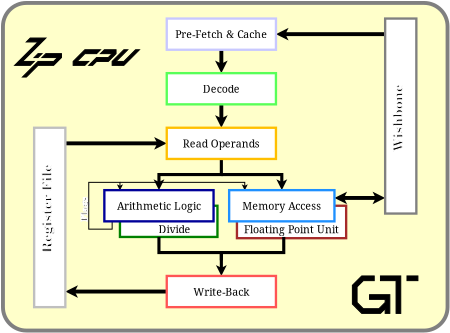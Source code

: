 <?xml version="1.0" encoding="UTF-8"?>
<dia:diagram xmlns:dia="http://www.lysator.liu.se/~alla/dia/">
  <dia:layer name="Background" visible="true" active="true">
    <dia:group>
      <dia:object type="Standard - Box" version="0" id="O0">
        <dia:attribute name="obj_pos">
          <dia:point val="0,0"/>
        </dia:attribute>
        <dia:attribute name="obj_bb">
          <dia:rectangle val="-0.25,-0.25;57.25,42.25"/>
        </dia:attribute>
        <dia:attribute name="elem_corner">
          <dia:point val="0,0"/>
        </dia:attribute>
        <dia:attribute name="elem_width">
          <dia:real val="57"/>
        </dia:attribute>
        <dia:attribute name="elem_height">
          <dia:real val="42"/>
        </dia:attribute>
        <dia:attribute name="border_width">
          <dia:real val="0.5"/>
        </dia:attribute>
        <dia:attribute name="border_color">
          <dia:color val="#808080"/>
        </dia:attribute>
        <dia:attribute name="inner_color">
          <dia:color val="#ffffca"/>
        </dia:attribute>
        <dia:attribute name="show_background">
          <dia:boolean val="true"/>
        </dia:attribute>
        <dia:attribute name="corner_radius">
          <dia:real val="3"/>
        </dia:attribute>
      </dia:object>
      <dia:object type="Standard - Box" version="0" id="O1">
        <dia:attribute name="obj_pos">
          <dia:point val="15,26"/>
        </dia:attribute>
        <dia:attribute name="obj_bb">
          <dia:rectangle val="14.85,25.85;27.65,30.15"/>
        </dia:attribute>
        <dia:attribute name="elem_corner">
          <dia:point val="15,26"/>
        </dia:attribute>
        <dia:attribute name="elem_width">
          <dia:real val="12.5"/>
        </dia:attribute>
        <dia:attribute name="elem_height">
          <dia:real val="4"/>
        </dia:attribute>
        <dia:attribute name="border_width">
          <dia:real val="0.3"/>
        </dia:attribute>
        <dia:attribute name="border_color">
          <dia:color val="#008000"/>
        </dia:attribute>
        <dia:attribute name="show_background">
          <dia:boolean val="true"/>
        </dia:attribute>
      </dia:object>
      <dia:object type="Standard - Outline" version="0" id="O2">
        <dia:attribute name="obj_pos">
          <dia:point val="10,28"/>
        </dia:attribute>
        <dia:attribute name="obj_bb">
          <dia:rectangle val="10,24.917;11.062,28"/>
        </dia:attribute>
        <dia:attribute name="meta">
          <dia:composite type="dict"/>
        </dia:attribute>
        <dia:attribute name="name">
          <dia:string>#Flags#</dia:string>
        </dia:attribute>
        <dia:attribute name="rotation">
          <dia:real val="90"/>
        </dia:attribute>
        <dia:attribute name="text_font">
          <dia:font family="Century Schoolbook L" style="48" name="Courier"/>
        </dia:attribute>
        <dia:attribute name="text_height">
          <dia:real val="1.129"/>
        </dia:attribute>
        <dia:attribute name="line_width">
          <dia:real val="0"/>
        </dia:attribute>
        <dia:attribute name="line_colour">
          <dia:color val="#ffffff"/>
        </dia:attribute>
        <dia:attribute name="fill_colour">
          <dia:color val="#000000"/>
        </dia:attribute>
        <dia:attribute name="show_background">
          <dia:boolean val="true"/>
        </dia:attribute>
      </dia:object>
      <dia:object type="Standard - PolyLine" version="0" id="O3">
        <dia:attribute name="obj_pos">
          <dia:point val="14,28"/>
        </dia:attribute>
        <dia:attribute name="obj_bb">
          <dia:rectangle val="10.95,22.95;15.362,29.05"/>
        </dia:attribute>
        <dia:attribute name="poly_points">
          <dia:point val="14,28"/>
          <dia:point val="14,29"/>
          <dia:point val="11,29"/>
          <dia:point val="11,23"/>
          <dia:point val="15,23"/>
          <dia:point val="15,24"/>
        </dia:attribute>
        <dia:attribute name="end_arrow">
          <dia:enum val="22"/>
        </dia:attribute>
        <dia:attribute name="end_arrow_length">
          <dia:real val="0.5"/>
        </dia:attribute>
        <dia:attribute name="end_arrow_width">
          <dia:real val="0.5"/>
        </dia:attribute>
      </dia:object>
      <dia:object type="Standard - PolyLine" version="0" id="O4">
        <dia:attribute name="obj_pos">
          <dia:point val="15,23"/>
        </dia:attribute>
        <dia:attribute name="obj_bb">
          <dia:rectangle val="14.95,22.95;31.362,24.112"/>
        </dia:attribute>
        <dia:attribute name="poly_points">
          <dia:point val="15,23"/>
          <dia:point val="31,23"/>
          <dia:point val="31,24"/>
        </dia:attribute>
        <dia:attribute name="end_arrow">
          <dia:enum val="22"/>
        </dia:attribute>
        <dia:attribute name="end_arrow_length">
          <dia:real val="0.5"/>
        </dia:attribute>
        <dia:attribute name="end_arrow_width">
          <dia:real val="0.5"/>
        </dia:attribute>
      </dia:object>
      <dia:object type="Standard - Line" version="0" id="O5">
        <dia:attribute name="obj_pos">
          <dia:point val="28,6"/>
        </dia:attribute>
        <dia:attribute name="obj_bb">
          <dia:rectangle val="27.191,5.75;28.809,9.559"/>
        </dia:attribute>
        <dia:attribute name="conn_endpoints">
          <dia:point val="28,6"/>
          <dia:point val="28,9"/>
        </dia:attribute>
        <dia:attribute name="numcp">
          <dia:int val="1"/>
        </dia:attribute>
        <dia:attribute name="line_width">
          <dia:real val="0.5"/>
        </dia:attribute>
        <dia:attribute name="end_arrow">
          <dia:enum val="22"/>
        </dia:attribute>
        <dia:attribute name="end_arrow_length">
          <dia:real val="0.5"/>
        </dia:attribute>
        <dia:attribute name="end_arrow_width">
          <dia:real val="0.5"/>
        </dia:attribute>
        <dia:connections>
          <dia:connection handle="0" to="O22" connection="6"/>
          <dia:connection handle="1" to="O20" connection="1"/>
        </dia:connections>
      </dia:object>
      <dia:object type="Standard - Line" version="0" id="O6">
        <dia:attribute name="obj_pos">
          <dia:point val="28,13"/>
        </dia:attribute>
        <dia:attribute name="obj_bb">
          <dia:rectangle val="27.191,12.75;28.809,16.559"/>
        </dia:attribute>
        <dia:attribute name="conn_endpoints">
          <dia:point val="28,13"/>
          <dia:point val="28,16"/>
        </dia:attribute>
        <dia:attribute name="numcp">
          <dia:int val="1"/>
        </dia:attribute>
        <dia:attribute name="line_width">
          <dia:real val="0.5"/>
        </dia:attribute>
        <dia:attribute name="end_arrow">
          <dia:enum val="22"/>
        </dia:attribute>
        <dia:attribute name="end_arrow_length">
          <dia:real val="0.5"/>
        </dia:attribute>
        <dia:attribute name="end_arrow_width">
          <dia:real val="0.5"/>
        </dia:attribute>
        <dia:connections>
          <dia:connection handle="0" to="O20" connection="6"/>
          <dia:connection handle="1" to="O18" connection="1"/>
        </dia:connections>
      </dia:object>
      <dia:object type="Standard - ZigZagLine" version="1" id="O7">
        <dia:attribute name="obj_pos">
          <dia:point val="28,20"/>
        </dia:attribute>
        <dia:attribute name="obj_bb">
          <dia:rectangle val="19.303,19.8;28.2,24.447"/>
        </dia:attribute>
        <dia:attribute name="orth_points">
          <dia:point val="28,20"/>
          <dia:point val="28,22"/>
          <dia:point val="20,22"/>
          <dia:point val="20,24"/>
        </dia:attribute>
        <dia:attribute name="orth_orient">
          <dia:enum val="1"/>
          <dia:enum val="0"/>
          <dia:enum val="1"/>
        </dia:attribute>
        <dia:attribute name="autorouting">
          <dia:boolean val="true"/>
        </dia:attribute>
        <dia:attribute name="line_width">
          <dia:real val="0.4"/>
        </dia:attribute>
        <dia:attribute name="end_arrow">
          <dia:enum val="22"/>
        </dia:attribute>
        <dia:attribute name="end_arrow_length">
          <dia:real val="0.5"/>
        </dia:attribute>
        <dia:attribute name="end_arrow_width">
          <dia:real val="0.5"/>
        </dia:attribute>
        <dia:connections>
          <dia:connection handle="0" to="O18" connection="6"/>
          <dia:connection handle="1" to="O14" connection="1"/>
        </dia:connections>
      </dia:object>
      <dia:object type="Standard - ZigZagLine" version="1" id="O8">
        <dia:attribute name="obj_pos">
          <dia:point val="28,22"/>
        </dia:attribute>
        <dia:attribute name="obj_bb">
          <dia:rectangle val="28,21.8;36.447,24.447"/>
        </dia:attribute>
        <dia:attribute name="orth_points">
          <dia:point val="28,22"/>
          <dia:point val="28,22"/>
          <dia:point val="35.75,22"/>
          <dia:point val="35.75,24"/>
        </dia:attribute>
        <dia:attribute name="orth_orient">
          <dia:enum val="1"/>
          <dia:enum val="0"/>
          <dia:enum val="1"/>
        </dia:attribute>
        <dia:attribute name="autorouting">
          <dia:boolean val="false"/>
        </dia:attribute>
        <dia:attribute name="line_width">
          <dia:real val="0.4"/>
        </dia:attribute>
        <dia:attribute name="end_arrow">
          <dia:enum val="22"/>
        </dia:attribute>
        <dia:attribute name="end_arrow_length">
          <dia:real val="0.5"/>
        </dia:attribute>
        <dia:attribute name="end_arrow_width">
          <dia:real val="0.5"/>
        </dia:attribute>
        <dia:connections>
          <dia:connection handle="1" to="O41" connection="1"/>
        </dia:connections>
      </dia:object>
      <dia:object type="Standard - ZigZagLine" version="1" id="O9">
        <dia:attribute name="obj_pos">
          <dia:point val="20,30"/>
        </dia:attribute>
        <dia:attribute name="obj_bb">
          <dia:rectangle val="19.8,29.8;28.697,35.447"/>
        </dia:attribute>
        <dia:attribute name="orth_points">
          <dia:point val="20,30"/>
          <dia:point val="20,32"/>
          <dia:point val="28,32"/>
          <dia:point val="28,35"/>
        </dia:attribute>
        <dia:attribute name="orth_orient">
          <dia:enum val="1"/>
          <dia:enum val="0"/>
          <dia:enum val="1"/>
        </dia:attribute>
        <dia:attribute name="autorouting">
          <dia:boolean val="false"/>
        </dia:attribute>
        <dia:attribute name="line_width">
          <dia:real val="0.4"/>
        </dia:attribute>
        <dia:attribute name="end_arrow">
          <dia:enum val="22"/>
        </dia:attribute>
        <dia:attribute name="end_arrow_length">
          <dia:real val="0.5"/>
        </dia:attribute>
        <dia:attribute name="end_arrow_width">
          <dia:real val="0.5"/>
        </dia:attribute>
      </dia:object>
      <dia:object type="Standard - Line" version="0" id="O10">
        <dia:attribute name="obj_pos">
          <dia:point val="21,37"/>
        </dia:attribute>
        <dia:attribute name="obj_bb">
          <dia:rectangle val="7.441,36.191;21.25,37.809"/>
        </dia:attribute>
        <dia:attribute name="conn_endpoints">
          <dia:point val="21,37"/>
          <dia:point val="8,37"/>
        </dia:attribute>
        <dia:attribute name="numcp">
          <dia:int val="1"/>
        </dia:attribute>
        <dia:attribute name="line_width">
          <dia:real val="0.5"/>
        </dia:attribute>
        <dia:attribute name="end_arrow">
          <dia:enum val="22"/>
        </dia:attribute>
        <dia:attribute name="end_arrow_length">
          <dia:real val="0.5"/>
        </dia:attribute>
        <dia:attribute name="end_arrow_width">
          <dia:real val="0.5"/>
        </dia:attribute>
        <dia:connections>
          <dia:connection handle="0" to="O16" connection="3"/>
        </dia:connections>
      </dia:object>
      <dia:object type="Standard - Line" version="0" id="O11">
        <dia:attribute name="obj_pos">
          <dia:point val="8,18"/>
        </dia:attribute>
        <dia:attribute name="obj_bb">
          <dia:rectangle val="7.75,17.191;21.559,18.809"/>
        </dia:attribute>
        <dia:attribute name="conn_endpoints">
          <dia:point val="8,18"/>
          <dia:point val="21,18"/>
        </dia:attribute>
        <dia:attribute name="numcp">
          <dia:int val="1"/>
        </dia:attribute>
        <dia:attribute name="line_width">
          <dia:real val="0.5"/>
        </dia:attribute>
        <dia:attribute name="end_arrow">
          <dia:enum val="22"/>
        </dia:attribute>
        <dia:attribute name="end_arrow_length">
          <dia:real val="0.5"/>
        </dia:attribute>
        <dia:attribute name="end_arrow_width">
          <dia:real val="0.5"/>
        </dia:attribute>
        <dia:connections>
          <dia:connection handle="1" to="O18" connection="3"/>
        </dia:connections>
      </dia:object>
      <dia:object type="Standard - Line" version="0" id="O12">
        <dia:attribute name="obj_pos">
          <dia:point val="49,4"/>
        </dia:attribute>
        <dia:attribute name="obj_bb">
          <dia:rectangle val="34.441,3.191;49.25,4.809"/>
        </dia:attribute>
        <dia:attribute name="conn_endpoints">
          <dia:point val="49,4"/>
          <dia:point val="35,4"/>
        </dia:attribute>
        <dia:attribute name="numcp">
          <dia:int val="1"/>
        </dia:attribute>
        <dia:attribute name="line_width">
          <dia:real val="0.5"/>
        </dia:attribute>
        <dia:attribute name="end_arrow">
          <dia:enum val="22"/>
        </dia:attribute>
        <dia:attribute name="end_arrow_length">
          <dia:real val="0.5"/>
        </dia:attribute>
        <dia:attribute name="end_arrow_width">
          <dia:real val="0.5"/>
        </dia:attribute>
        <dia:connections>
          <dia:connection handle="1" to="O22" connection="4"/>
        </dia:connections>
      </dia:object>
      <dia:object type="Standard - Line" version="0" id="O13">
        <dia:attribute name="obj_pos">
          <dia:point val="49,25"/>
        </dia:attribute>
        <dia:attribute name="obj_bb">
          <dia:rectangle val="42.25,24.191;49.25,25.809"/>
        </dia:attribute>
        <dia:attribute name="conn_endpoints">
          <dia:point val="49,25"/>
          <dia:point val="42.5,25"/>
        </dia:attribute>
        <dia:attribute name="numcp">
          <dia:int val="1"/>
        </dia:attribute>
        <dia:attribute name="line_width">
          <dia:real val="0.5"/>
        </dia:attribute>
        <dia:attribute name="start_arrow">
          <dia:enum val="22"/>
        </dia:attribute>
        <dia:attribute name="start_arrow_length">
          <dia:real val="0.5"/>
        </dia:attribute>
        <dia:attribute name="start_arrow_width">
          <dia:real val="0.5"/>
        </dia:attribute>
        <dia:attribute name="end_arrow">
          <dia:enum val="22"/>
        </dia:attribute>
        <dia:attribute name="end_arrow_length">
          <dia:real val="0.5"/>
        </dia:attribute>
        <dia:attribute name="end_arrow_width">
          <dia:real val="0.5"/>
        </dia:attribute>
      </dia:object>
      <dia:object type="Standard - Box" version="0" id="O14">
        <dia:attribute name="obj_pos">
          <dia:point val="13,24"/>
        </dia:attribute>
        <dia:attribute name="obj_bb">
          <dia:rectangle val="12.85,23.85;27.15,28.15"/>
        </dia:attribute>
        <dia:attribute name="elem_corner">
          <dia:point val="13,24"/>
        </dia:attribute>
        <dia:attribute name="elem_width">
          <dia:real val="14"/>
        </dia:attribute>
        <dia:attribute name="elem_height">
          <dia:real val="4"/>
        </dia:attribute>
        <dia:attribute name="border_width">
          <dia:real val="0.3"/>
        </dia:attribute>
        <dia:attribute name="border_color">
          <dia:color val="#000099"/>
        </dia:attribute>
        <dia:attribute name="show_background">
          <dia:boolean val="true"/>
        </dia:attribute>
      </dia:object>
      <dia:object type="Standard - Text" version="1" id="O15">
        <dia:attribute name="obj_pos">
          <dia:point val="20,26"/>
        </dia:attribute>
        <dia:attribute name="obj_bb">
          <dia:rectangle val="14.25,25.211;25.75,26.789"/>
        </dia:attribute>
        <dia:attribute name="text">
          <dia:composite type="text">
            <dia:attribute name="string">
              <dia:string>#Arithmetic Logic#</dia:string>
            </dia:attribute>
            <dia:attribute name="font">
              <dia:font family="serif" style="0" name="Times-Roman"/>
            </dia:attribute>
            <dia:attribute name="height">
              <dia:real val="1.693"/>
            </dia:attribute>
            <dia:attribute name="pos">
              <dia:point val="20,26.469"/>
            </dia:attribute>
            <dia:attribute name="color">
              <dia:color val="#000000"/>
            </dia:attribute>
            <dia:attribute name="alignment">
              <dia:enum val="1"/>
            </dia:attribute>
          </dia:composite>
        </dia:attribute>
        <dia:attribute name="valign">
          <dia:enum val="2"/>
        </dia:attribute>
        <dia:connections>
          <dia:connection handle="0" to="O14" connection="8"/>
        </dia:connections>
      </dia:object>
      <dia:object type="Standard - Box" version="0" id="O16">
        <dia:attribute name="obj_pos">
          <dia:point val="21,35"/>
        </dia:attribute>
        <dia:attribute name="obj_bb">
          <dia:rectangle val="20.85,34.85;35.15,39.15"/>
        </dia:attribute>
        <dia:attribute name="elem_corner">
          <dia:point val="21,35"/>
        </dia:attribute>
        <dia:attribute name="elem_width">
          <dia:real val="14"/>
        </dia:attribute>
        <dia:attribute name="elem_height">
          <dia:real val="4"/>
        </dia:attribute>
        <dia:attribute name="border_width">
          <dia:real val="0.3"/>
        </dia:attribute>
        <dia:attribute name="border_color">
          <dia:color val="#ff5454"/>
        </dia:attribute>
        <dia:attribute name="show_background">
          <dia:boolean val="true"/>
        </dia:attribute>
      </dia:object>
      <dia:object type="Standard - Text" version="1" id="O17">
        <dia:attribute name="obj_pos">
          <dia:point val="28,37"/>
        </dia:attribute>
        <dia:attribute name="obj_bb">
          <dia:rectangle val="24.198,36.211;31.802,37.789"/>
        </dia:attribute>
        <dia:attribute name="text">
          <dia:composite type="text">
            <dia:attribute name="string">
              <dia:string>#Write-Back#</dia:string>
            </dia:attribute>
            <dia:attribute name="font">
              <dia:font family="serif" style="0" name="Times-Roman"/>
            </dia:attribute>
            <dia:attribute name="height">
              <dia:real val="1.693"/>
            </dia:attribute>
            <dia:attribute name="pos">
              <dia:point val="28,37.469"/>
            </dia:attribute>
            <dia:attribute name="color">
              <dia:color val="#000000"/>
            </dia:attribute>
            <dia:attribute name="alignment">
              <dia:enum val="1"/>
            </dia:attribute>
          </dia:composite>
        </dia:attribute>
        <dia:attribute name="valign">
          <dia:enum val="2"/>
        </dia:attribute>
        <dia:connections>
          <dia:connection handle="0" to="O16" connection="8"/>
        </dia:connections>
      </dia:object>
      <dia:object type="Standard - Box" version="0" id="O18">
        <dia:attribute name="obj_pos">
          <dia:point val="21,16"/>
        </dia:attribute>
        <dia:attribute name="obj_bb">
          <dia:rectangle val="20.85,15.85;35.15,20.15"/>
        </dia:attribute>
        <dia:attribute name="elem_corner">
          <dia:point val="21,16"/>
        </dia:attribute>
        <dia:attribute name="elem_width">
          <dia:real val="14"/>
        </dia:attribute>
        <dia:attribute name="elem_height">
          <dia:real val="4"/>
        </dia:attribute>
        <dia:attribute name="border_width">
          <dia:real val="0.3"/>
        </dia:attribute>
        <dia:attribute name="border_color">
          <dia:color val="#ffbf00"/>
        </dia:attribute>
        <dia:attribute name="show_background">
          <dia:boolean val="true"/>
        </dia:attribute>
      </dia:object>
      <dia:object type="Standard - Text" version="1" id="O19">
        <dia:attribute name="obj_pos">
          <dia:point val="28,18"/>
        </dia:attribute>
        <dia:attribute name="obj_bb">
          <dia:rectangle val="22.701,17.211;33.299,18.789"/>
        </dia:attribute>
        <dia:attribute name="text">
          <dia:composite type="text">
            <dia:attribute name="string">
              <dia:string>#Read Operands#</dia:string>
            </dia:attribute>
            <dia:attribute name="font">
              <dia:font family="serif" style="0" name="Times-Roman"/>
            </dia:attribute>
            <dia:attribute name="height">
              <dia:real val="1.693"/>
            </dia:attribute>
            <dia:attribute name="pos">
              <dia:point val="28,18.469"/>
            </dia:attribute>
            <dia:attribute name="color">
              <dia:color val="#000000"/>
            </dia:attribute>
            <dia:attribute name="alignment">
              <dia:enum val="1"/>
            </dia:attribute>
          </dia:composite>
        </dia:attribute>
        <dia:attribute name="valign">
          <dia:enum val="2"/>
        </dia:attribute>
        <dia:connections>
          <dia:connection handle="0" to="O18" connection="8"/>
        </dia:connections>
      </dia:object>
      <dia:object type="Standard - Box" version="0" id="O20">
        <dia:attribute name="obj_pos">
          <dia:point val="21,9"/>
        </dia:attribute>
        <dia:attribute name="obj_bb">
          <dia:rectangle val="20.85,8.85;35.15,13.15"/>
        </dia:attribute>
        <dia:attribute name="elem_corner">
          <dia:point val="21,9"/>
        </dia:attribute>
        <dia:attribute name="elem_width">
          <dia:real val="14"/>
        </dia:attribute>
        <dia:attribute name="elem_height">
          <dia:real val="4"/>
        </dia:attribute>
        <dia:attribute name="border_width">
          <dia:real val="0.3"/>
        </dia:attribute>
        <dia:attribute name="border_color">
          <dia:color val="#58ff58"/>
        </dia:attribute>
        <dia:attribute name="show_background">
          <dia:boolean val="true"/>
        </dia:attribute>
      </dia:object>
      <dia:object type="Standard - Text" version="1" id="O21">
        <dia:attribute name="obj_pos">
          <dia:point val="28,11"/>
        </dia:attribute>
        <dia:attribute name="obj_bb">
          <dia:rectangle val="25.435,10.211;30.565,11.789"/>
        </dia:attribute>
        <dia:attribute name="text">
          <dia:composite type="text">
            <dia:attribute name="string">
              <dia:string>#Decode#</dia:string>
            </dia:attribute>
            <dia:attribute name="font">
              <dia:font family="serif" style="0" name="Times-Roman"/>
            </dia:attribute>
            <dia:attribute name="height">
              <dia:real val="1.693"/>
            </dia:attribute>
            <dia:attribute name="pos">
              <dia:point val="28,11.469"/>
            </dia:attribute>
            <dia:attribute name="color">
              <dia:color val="#000000"/>
            </dia:attribute>
            <dia:attribute name="alignment">
              <dia:enum val="1"/>
            </dia:attribute>
          </dia:composite>
        </dia:attribute>
        <dia:attribute name="valign">
          <dia:enum val="2"/>
        </dia:attribute>
        <dia:connections>
          <dia:connection handle="0" to="O20" connection="8"/>
        </dia:connections>
      </dia:object>
      <dia:object type="Standard - Box" version="0" id="O22">
        <dia:attribute name="obj_pos">
          <dia:point val="21,2"/>
        </dia:attribute>
        <dia:attribute name="obj_bb">
          <dia:rectangle val="20.85,1.85;35.15,6.15"/>
        </dia:attribute>
        <dia:attribute name="elem_corner">
          <dia:point val="21,2"/>
        </dia:attribute>
        <dia:attribute name="elem_width">
          <dia:real val="14"/>
        </dia:attribute>
        <dia:attribute name="elem_height">
          <dia:real val="4"/>
        </dia:attribute>
        <dia:attribute name="border_width">
          <dia:real val="0.3"/>
        </dia:attribute>
        <dia:attribute name="border_color">
          <dia:color val="#c8c8ff"/>
        </dia:attribute>
        <dia:attribute name="show_background">
          <dia:boolean val="true"/>
        </dia:attribute>
      </dia:object>
      <dia:object type="Standard - Text" version="1" id="O23">
        <dia:attribute name="obj_pos">
          <dia:point val="28,4"/>
        </dia:attribute>
        <dia:attribute name="obj_bb">
          <dia:rectangle val="21.497,3.211;34.502,4.789"/>
        </dia:attribute>
        <dia:attribute name="text">
          <dia:composite type="text">
            <dia:attribute name="string">
              <dia:string>#Pre-Fetch &amp; Cache#</dia:string>
            </dia:attribute>
            <dia:attribute name="font">
              <dia:font family="serif" style="0" name="Times-Roman"/>
            </dia:attribute>
            <dia:attribute name="height">
              <dia:real val="1.693"/>
            </dia:attribute>
            <dia:attribute name="pos">
              <dia:point val="28,4.469"/>
            </dia:attribute>
            <dia:attribute name="color">
              <dia:color val="#000000"/>
            </dia:attribute>
            <dia:attribute name="alignment">
              <dia:enum val="1"/>
            </dia:attribute>
          </dia:composite>
        </dia:attribute>
        <dia:attribute name="valign">
          <dia:enum val="2"/>
        </dia:attribute>
        <dia:connections>
          <dia:connection handle="0" to="O22" connection="8"/>
        </dia:connections>
      </dia:object>
      <dia:object type="Standard - Box" version="0" id="O24">
        <dia:attribute name="obj_pos">
          <dia:point val="49,2"/>
        </dia:attribute>
        <dia:attribute name="obj_bb">
          <dia:rectangle val="48.85,1.85;53.15,27.15"/>
        </dia:attribute>
        <dia:attribute name="elem_corner">
          <dia:point val="49,2"/>
        </dia:attribute>
        <dia:attribute name="elem_width">
          <dia:real val="4"/>
        </dia:attribute>
        <dia:attribute name="elem_height">
          <dia:real val="25"/>
        </dia:attribute>
        <dia:attribute name="border_width">
          <dia:real val="0.3"/>
        </dia:attribute>
        <dia:attribute name="border_color">
          <dia:color val="#808080"/>
        </dia:attribute>
        <dia:attribute name="show_background">
          <dia:boolean val="true"/>
        </dia:attribute>
      </dia:object>
      <dia:object type="Standard - Outline" version="0" id="O25">
        <dia:attribute name="obj_pos">
          <dia:point val="50,19"/>
        </dia:attribute>
        <dia:attribute name="obj_bb">
          <dia:rectangle val="50,10.549;51.281,19"/>
        </dia:attribute>
        <dia:attribute name="meta">
          <dia:composite type="dict"/>
        </dia:attribute>
        <dia:attribute name="name">
          <dia:string>#Wishbone#</dia:string>
        </dia:attribute>
        <dia:attribute name="rotation">
          <dia:real val="90"/>
        </dia:attribute>
        <dia:attribute name="text_font">
          <dia:font family="Century Schoolbook L" style="48" name="Courier"/>
        </dia:attribute>
        <dia:attribute name="text_height">
          <dia:real val="1.693"/>
        </dia:attribute>
        <dia:attribute name="line_width">
          <dia:real val="0"/>
        </dia:attribute>
        <dia:attribute name="line_colour">
          <dia:color val="#ffffff"/>
        </dia:attribute>
        <dia:attribute name="fill_colour">
          <dia:color val="#000000"/>
        </dia:attribute>
        <dia:attribute name="show_background">
          <dia:boolean val="true"/>
        </dia:attribute>
      </dia:object>
      <dia:object type="Standard - Box" version="0" id="O26">
        <dia:attribute name="obj_pos">
          <dia:point val="4,16"/>
        </dia:attribute>
        <dia:attribute name="obj_bb">
          <dia:rectangle val="3.85,15.85;8.15,39.15"/>
        </dia:attribute>
        <dia:attribute name="elem_corner">
          <dia:point val="4,16"/>
        </dia:attribute>
        <dia:attribute name="elem_width">
          <dia:real val="4"/>
        </dia:attribute>
        <dia:attribute name="elem_height">
          <dia:real val="23"/>
        </dia:attribute>
        <dia:attribute name="border_width">
          <dia:real val="0.3"/>
        </dia:attribute>
        <dia:attribute name="border_color">
          <dia:color val="#bfbfbf"/>
        </dia:attribute>
        <dia:attribute name="show_background">
          <dia:boolean val="true"/>
        </dia:attribute>
      </dia:object>
      <dia:object type="Standard - Outline" version="0" id="O27">
        <dia:attribute name="obj_pos">
          <dia:point val="5,32"/>
        </dia:attribute>
        <dia:attribute name="obj_bb">
          <dia:rectangle val="5,20.797;6.594,32"/>
        </dia:attribute>
        <dia:attribute name="meta">
          <dia:composite type="dict"/>
        </dia:attribute>
        <dia:attribute name="name">
          <dia:string>#Register File#</dia:string>
        </dia:attribute>
        <dia:attribute name="rotation">
          <dia:real val="90"/>
        </dia:attribute>
        <dia:attribute name="text_font">
          <dia:font family="Century Schoolbook L" style="48" name="Courier"/>
        </dia:attribute>
        <dia:attribute name="text_height">
          <dia:real val="1.693"/>
        </dia:attribute>
        <dia:attribute name="line_width">
          <dia:real val="0"/>
        </dia:attribute>
        <dia:attribute name="line_colour">
          <dia:color val="#ffffff"/>
        </dia:attribute>
        <dia:attribute name="fill_colour">
          <dia:color val="#000000"/>
        </dia:attribute>
        <dia:attribute name="show_background">
          <dia:boolean val="true"/>
        </dia:attribute>
      </dia:object>
      <dia:object type="Standard - Polygon" version="0" id="O28">
        <dia:attribute name="obj_pos">
          <dia:point val="3,5"/>
        </dia:attribute>
        <dia:attribute name="obj_bb">
          <dia:rectangle val="1.379,4.45;5.621,8.05"/>
        </dia:attribute>
        <dia:attribute name="poly_points">
          <dia:point val="3,5"/>
          <dia:point val="3.5,4.5"/>
          <dia:point val="5.5,4.5"/>
          <dia:point val="2.5,7.5"/>
          <dia:point val="4,7.5"/>
          <dia:point val="3.5,8"/>
          <dia:point val="1.5,8"/>
          <dia:point val="4.5,5"/>
        </dia:attribute>
        <dia:attribute name="line_width">
          <dia:real val="0.1"/>
        </dia:attribute>
        <dia:attribute name="inner_color">
          <dia:color val="#000000"/>
        </dia:attribute>
        <dia:attribute name="show_background">
          <dia:boolean val="true"/>
        </dia:attribute>
      </dia:object>
      <dia:object type="Standard - Polygon" version="0" id="O29">
        <dia:attribute name="obj_pos">
          <dia:point val="4.5,6.5"/>
        </dia:attribute>
        <dia:attribute name="obj_bb">
          <dia:rectangle val="3.879,6.45;5.121,7.05"/>
        </dia:attribute>
        <dia:attribute name="poly_points">
          <dia:point val="4.5,6.5"/>
          <dia:point val="5,6.5"/>
          <dia:point val="4.5,7"/>
          <dia:point val="4,7"/>
        </dia:attribute>
        <dia:attribute name="line_width">
          <dia:real val="0.1"/>
        </dia:attribute>
        <dia:attribute name="inner_color">
          <dia:color val="#000000"/>
        </dia:attribute>
        <dia:attribute name="show_background">
          <dia:boolean val="true"/>
        </dia:attribute>
      </dia:object>
      <dia:object type="Standard - Polygon" version="0" id="O30">
        <dia:attribute name="obj_pos">
          <dia:point val="4.5,7.5"/>
        </dia:attribute>
        <dia:attribute name="obj_bb">
          <dia:rectangle val="2.379,6.45;7.55,9.55"/>
        </dia:attribute>
        <dia:attribute name="poly_points">
          <dia:point val="4.5,7.5"/>
          <dia:point val="6,7.5"/>
          <dia:point val="6.5,7.5"/>
          <dia:point val="7,7"/>
          <dia:point val="5,7"/>
          <dia:point val="5.5,6.5"/>
          <dia:point val="7.5,6.5"/>
          <dia:point val="7.5,7"/>
          <dia:point val="6.5,8"/>
          <dia:point val="4.5,8"/>
          <dia:point val="3,9.5"/>
          <dia:point val="2.5,9.5"/>
        </dia:attribute>
        <dia:attribute name="line_width">
          <dia:real val="0.1"/>
        </dia:attribute>
        <dia:attribute name="inner_color">
          <dia:color val="#000000"/>
        </dia:attribute>
        <dia:attribute name="show_background">
          <dia:boolean val="true"/>
        </dia:attribute>
      </dia:object>
      <dia:object type="Standard - Polygon" version="0" id="O31">
        <dia:attribute name="obj_pos">
          <dia:point val="9,7.5"/>
        </dia:attribute>
        <dia:attribute name="obj_bb">
          <dia:rectangle val="8.95,5.95;12.621,8.05"/>
        </dia:attribute>
        <dia:attribute name="poly_points">
          <dia:point val="9,7.5"/>
          <dia:point val="10.5,6"/>
          <dia:point val="12.5,6"/>
          <dia:point val="12,6.5"/>
          <dia:point val="10.5,6.5"/>
          <dia:point val="9.5,7.5"/>
          <dia:point val="11,7.5"/>
          <dia:point val="10.5,8"/>
          <dia:point val="9,8"/>
        </dia:attribute>
        <dia:attribute name="line_width">
          <dia:real val="0.1"/>
        </dia:attribute>
        <dia:attribute name="inner_color">
          <dia:color val="#000000"/>
        </dia:attribute>
        <dia:attribute name="show_background">
          <dia:boolean val="true"/>
        </dia:attribute>
      </dia:object>
      <dia:object type="Standard - Polygon" version="0" id="O32">
        <dia:attribute name="obj_pos">
          <dia:point val="13,6"/>
        </dia:attribute>
        <dia:attribute name="obj_bb">
          <dia:rectangle val="10.879,5.95;14.55,8.05"/>
        </dia:attribute>
        <dia:attribute name="poly_points">
          <dia:point val="13,6"/>
          <dia:point val="14.5,6"/>
          <dia:point val="14.5,6.5"/>
          <dia:point val="13.5,7.5"/>
          <dia:point val="12,7.5"/>
          <dia:point val="11.5,8"/>
          <dia:point val="11,8"/>
          <dia:point val="12,7"/>
          <dia:point val="13.5,7"/>
          <dia:point val="14,6.5"/>
          <dia:point val="12.5,6.5"/>
        </dia:attribute>
        <dia:attribute name="line_width">
          <dia:real val="0.1"/>
        </dia:attribute>
        <dia:attribute name="inner_color">
          <dia:color val="#000000"/>
        </dia:attribute>
        <dia:attribute name="show_background">
          <dia:boolean val="true"/>
        </dia:attribute>
      </dia:object>
      <dia:object type="Standard - Polygon" version="0" id="O33">
        <dia:attribute name="obj_pos">
          <dia:point val="15.5,6"/>
        </dia:attribute>
        <dia:attribute name="obj_bb">
          <dia:rectangle val="13.95,5.95;17.621,8.05"/>
        </dia:attribute>
        <dia:attribute name="poly_points">
          <dia:point val="15.5,6"/>
          <dia:point val="16,6"/>
          <dia:point val="14.5,7.5"/>
          <dia:point val="15.5,7.5"/>
          <dia:point val="17,6"/>
          <dia:point val="17.5,6"/>
          <dia:point val="15.5,8"/>
          <dia:point val="14,8"/>
          <dia:point val="14,7.5"/>
        </dia:attribute>
        <dia:attribute name="line_width">
          <dia:real val="0.1"/>
        </dia:attribute>
        <dia:attribute name="inner_color">
          <dia:color val="#000000"/>
        </dia:attribute>
        <dia:attribute name="show_background">
          <dia:boolean val="true"/>
        </dia:attribute>
      </dia:object>
      <dia:object type="Standard - Polygon" version="0" id="O34">
        <dia:attribute name="obj_pos">
          <dia:point val="46,35"/>
        </dia:attribute>
        <dia:attribute name="obj_bb">
          <dia:rectangle val="44.75,34.95;49.65,39.85"/>
        </dia:attribute>
        <dia:attribute name="poly_points">
          <dia:point val="46,35"/>
          <dia:point val="47.6,35"/>
          <dia:point val="47.6,35.6"/>
          <dia:point val="46.2,35.6"/>
          <dia:point val="45.4,36.4"/>
          <dia:point val="45.4,38.4"/>
          <dia:point val="46.2,39.2"/>
          <dia:point val="48.2,39.2"/>
          <dia:point val="49,38.4"/>
          <dia:point val="49,38"/>
          <dia:point val="47,38"/>
          <dia:point val="47,37.4"/>
          <dia:point val="49.6,37.4"/>
          <dia:point val="49.6,39.8"/>
          <dia:point val="49,39.8"/>
          <dia:point val="49,39.2"/>
          <dia:point val="48.4,39.8"/>
          <dia:point val="46,39.8"/>
          <dia:point val="44.8,38.6"/>
          <dia:point val="44.8,36.2"/>
        </dia:attribute>
        <dia:attribute name="line_width">
          <dia:real val="0.1"/>
        </dia:attribute>
        <dia:attribute name="inner_color">
          <dia:color val="#000000"/>
        </dia:attribute>
        <dia:attribute name="show_background">
          <dia:boolean val="true"/>
        </dia:attribute>
      </dia:object>
      <dia:object type="Standard - Polygon" version="0" id="O35">
        <dia:attribute name="obj_pos">
          <dia:point val="48.4,35"/>
        </dia:attribute>
        <dia:attribute name="obj_bb">
          <dia:rectangle val="48.35,34.95;51.05,39.85"/>
        </dia:attribute>
        <dia:attribute name="poly_points">
          <dia:point val="48.4,35"/>
          <dia:point val="51,35"/>
          <dia:point val="51,39.8"/>
          <dia:point val="50.4,39.8"/>
          <dia:point val="50.4,35.6"/>
          <dia:point val="48.4,35.6"/>
        </dia:attribute>
        <dia:attribute name="line_width">
          <dia:real val="0.1"/>
        </dia:attribute>
        <dia:attribute name="inner_color">
          <dia:color val="#000000"/>
        </dia:attribute>
        <dia:attribute name="show_background">
          <dia:boolean val="true"/>
        </dia:attribute>
      </dia:object>
      <dia:object type="Standard - Polygon" version="0" id="O36">
        <dia:attribute name="obj_pos">
          <dia:point val="51.8,35"/>
        </dia:attribute>
        <dia:attribute name="obj_bb">
          <dia:rectangle val="51.75,34.95;53.25,35.65"/>
        </dia:attribute>
        <dia:attribute name="poly_points">
          <dia:point val="51.8,35"/>
          <dia:point val="53.2,35"/>
          <dia:point val="53.2,35.6"/>
          <dia:point val="51.8,35.6"/>
        </dia:attribute>
        <dia:attribute name="line_width">
          <dia:real val="0.1"/>
        </dia:attribute>
        <dia:attribute name="inner_color">
          <dia:color val="#000000"/>
        </dia:attribute>
        <dia:attribute name="show_background">
          <dia:boolean val="true"/>
        </dia:attribute>
      </dia:object>
      <dia:object type="Standard - Text" version="1" id="O37">
        <dia:attribute name="obj_pos">
          <dia:point val="22,29"/>
        </dia:attribute>
        <dia:attribute name="obj_bb">
          <dia:rectangle val="19.808,28.211;24.192,29.789"/>
        </dia:attribute>
        <dia:attribute name="text">
          <dia:composite type="text">
            <dia:attribute name="string">
              <dia:string>#Divide#</dia:string>
            </dia:attribute>
            <dia:attribute name="font">
              <dia:font family="serif" style="0" name="Times-Roman"/>
            </dia:attribute>
            <dia:attribute name="height">
              <dia:real val="1.693"/>
            </dia:attribute>
            <dia:attribute name="pos">
              <dia:point val="22,29.469"/>
            </dia:attribute>
            <dia:attribute name="color">
              <dia:color val="#000000"/>
            </dia:attribute>
            <dia:attribute name="alignment">
              <dia:enum val="1"/>
            </dia:attribute>
          </dia:composite>
        </dia:attribute>
        <dia:attribute name="valign">
          <dia:enum val="2"/>
        </dia:attribute>
      </dia:object>
      <dia:object type="Standard - Box" version="0" id="O38">
        <dia:attribute name="obj_pos">
          <dia:point val="30,26"/>
        </dia:attribute>
        <dia:attribute name="obj_bb">
          <dia:rectangle val="29.85,25.85;44.15,30.309"/>
        </dia:attribute>
        <dia:attribute name="elem_corner">
          <dia:point val="30,26"/>
        </dia:attribute>
        <dia:attribute name="elem_width">
          <dia:real val="14"/>
        </dia:attribute>
        <dia:attribute name="elem_height">
          <dia:real val="4.159"/>
        </dia:attribute>
        <dia:attribute name="border_width">
          <dia:real val="0.3"/>
        </dia:attribute>
        <dia:attribute name="border_color">
          <dia:color val="#a52a2a"/>
        </dia:attribute>
        <dia:attribute name="show_background">
          <dia:boolean val="true"/>
        </dia:attribute>
      </dia:object>
      <dia:object type="Standard - Text" version="1" id="O39">
        <dia:attribute name="obj_pos">
          <dia:point val="37,29"/>
        </dia:attribute>
        <dia:attribute name="obj_bb">
          <dia:rectangle val="30.456,28.211;43.544,29.789"/>
        </dia:attribute>
        <dia:attribute name="text">
          <dia:composite type="text">
            <dia:attribute name="string">
              <dia:string>#Floating Point Unit#</dia:string>
            </dia:attribute>
            <dia:attribute name="font">
              <dia:font family="serif" style="0" name="Times-Roman"/>
            </dia:attribute>
            <dia:attribute name="height">
              <dia:real val="1.693"/>
            </dia:attribute>
            <dia:attribute name="pos">
              <dia:point val="37,29.469"/>
            </dia:attribute>
            <dia:attribute name="color">
              <dia:color val="#000000"/>
            </dia:attribute>
            <dia:attribute name="alignment">
              <dia:enum val="1"/>
            </dia:attribute>
          </dia:composite>
        </dia:attribute>
        <dia:attribute name="valign">
          <dia:enum val="2"/>
        </dia:attribute>
      </dia:object>
      <dia:object type="Standard - ZigZagLine" version="1" id="O40">
        <dia:attribute name="obj_pos">
          <dia:point val="36,30"/>
        </dia:attribute>
        <dia:attribute name="obj_bb">
          <dia:rectangle val="27.8,29.8;36.2,33.2"/>
        </dia:attribute>
        <dia:attribute name="orth_points">
          <dia:point val="36,30"/>
          <dia:point val="36,32"/>
          <dia:point val="28,32"/>
          <dia:point val="28,33"/>
        </dia:attribute>
        <dia:attribute name="orth_orient">
          <dia:enum val="1"/>
          <dia:enum val="0"/>
          <dia:enum val="1"/>
        </dia:attribute>
        <dia:attribute name="autorouting">
          <dia:boolean val="false"/>
        </dia:attribute>
        <dia:attribute name="line_width">
          <dia:real val="0.4"/>
        </dia:attribute>
      </dia:object>
      <dia:object type="Standard - Box" version="0" id="O41">
        <dia:attribute name="obj_pos">
          <dia:point val="29,24"/>
        </dia:attribute>
        <dia:attribute name="obj_bb">
          <dia:rectangle val="28.85,23.85;42.65,28.15"/>
        </dia:attribute>
        <dia:attribute name="elem_corner">
          <dia:point val="29,24"/>
        </dia:attribute>
        <dia:attribute name="elem_width">
          <dia:real val="13.5"/>
        </dia:attribute>
        <dia:attribute name="elem_height">
          <dia:real val="4"/>
        </dia:attribute>
        <dia:attribute name="border_width">
          <dia:real val="0.3"/>
        </dia:attribute>
        <dia:attribute name="border_color">
          <dia:color val="#1e90ff"/>
        </dia:attribute>
        <dia:attribute name="show_background">
          <dia:boolean val="true"/>
        </dia:attribute>
      </dia:object>
      <dia:object type="Standard - Text" version="1" id="O42">
        <dia:attribute name="obj_pos">
          <dia:point val="35.75,26"/>
        </dia:attribute>
        <dia:attribute name="obj_bb">
          <dia:rectangle val="30.341,25.211;41.159,26.789"/>
        </dia:attribute>
        <dia:attribute name="text">
          <dia:composite type="text">
            <dia:attribute name="string">
              <dia:string>#Memory Access#</dia:string>
            </dia:attribute>
            <dia:attribute name="font">
              <dia:font family="serif" style="0" name="Times-Roman"/>
            </dia:attribute>
            <dia:attribute name="height">
              <dia:real val="1.693"/>
            </dia:attribute>
            <dia:attribute name="pos">
              <dia:point val="35.75,26.469"/>
            </dia:attribute>
            <dia:attribute name="color">
              <dia:color val="#000000"/>
            </dia:attribute>
            <dia:attribute name="alignment">
              <dia:enum val="1"/>
            </dia:attribute>
          </dia:composite>
        </dia:attribute>
        <dia:attribute name="valign">
          <dia:enum val="2"/>
        </dia:attribute>
        <dia:connections>
          <dia:connection handle="0" to="O41" connection="8"/>
        </dia:connections>
      </dia:object>
    </dia:group>
  </dia:layer>
</dia:diagram>
